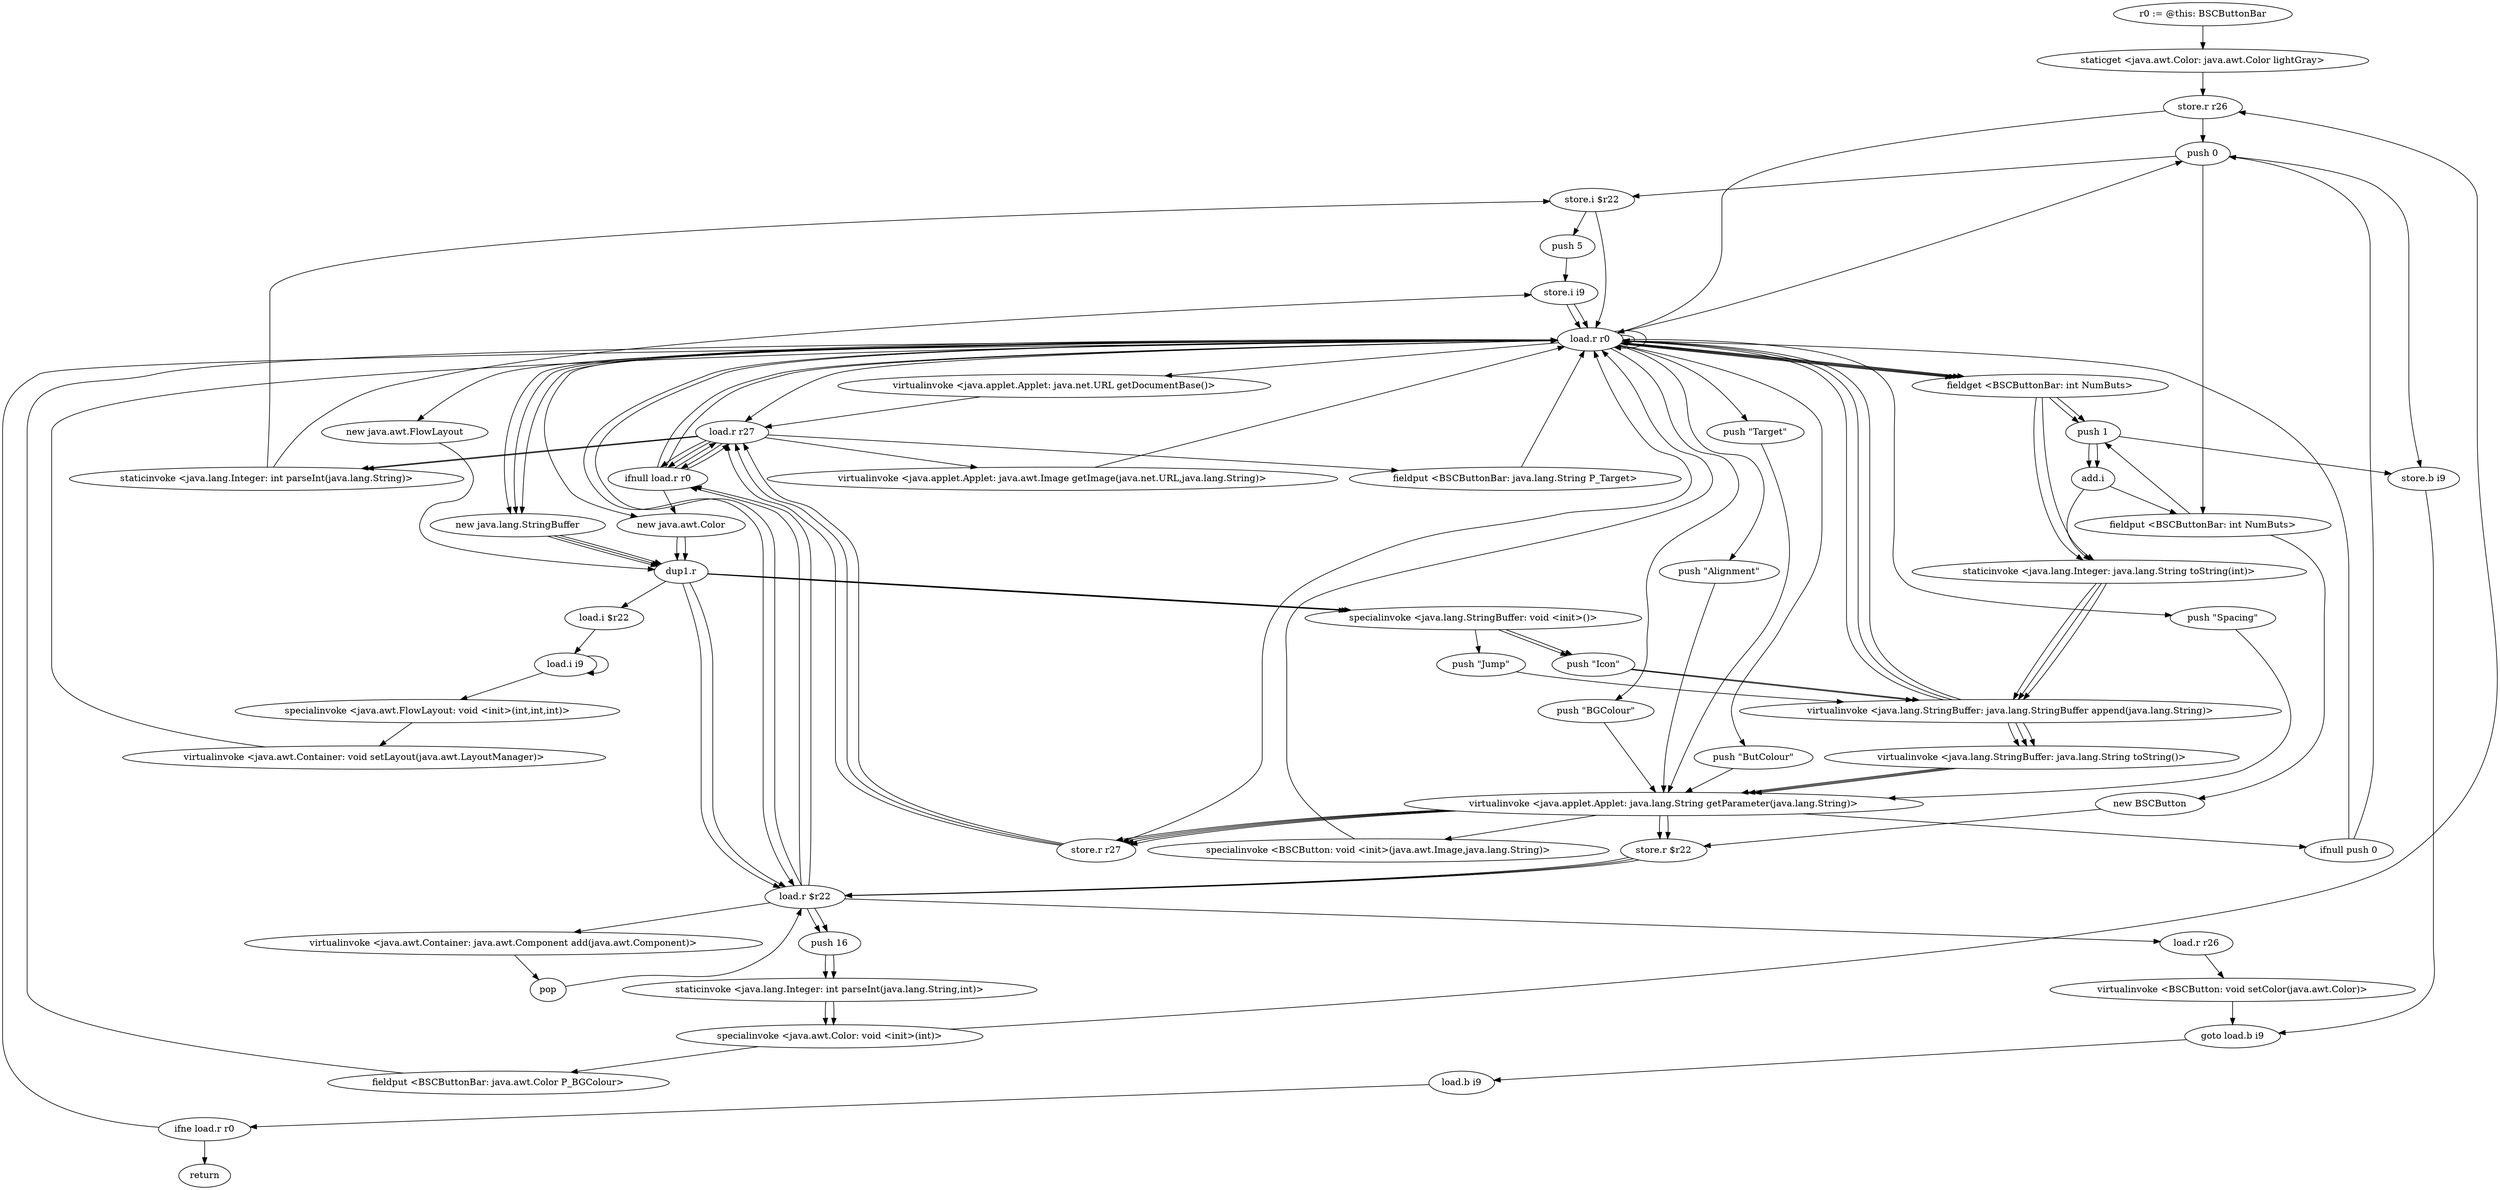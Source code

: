 digraph "" {
    "r0 := @this: BSCButtonBar"
    "staticget <java.awt.Color: java.awt.Color lightGray>"
    "r0 := @this: BSCButtonBar"->"staticget <java.awt.Color: java.awt.Color lightGray>";
    "store.r r26"
    "staticget <java.awt.Color: java.awt.Color lightGray>"->"store.r r26";
    "push 0"
    "store.r r26"->"push 0";
    "store.i $r22"
    "push 0"->"store.i $r22";
    "push 5"
    "store.i $r22"->"push 5";
    "store.i i9"
    "push 5"->"store.i i9";
    "load.r r0"
    "store.i i9"->"load.r r0";
    "push \"Target\""
    "load.r r0"->"push \"Target\"";
    "virtualinvoke <java.applet.Applet: java.lang.String getParameter(java.lang.String)>"
    "push \"Target\""->"virtualinvoke <java.applet.Applet: java.lang.String getParameter(java.lang.String)>";
    "store.r r27"
    "virtualinvoke <java.applet.Applet: java.lang.String getParameter(java.lang.String)>"->"store.r r27";
    "load.r r27"
    "store.r r27"->"load.r r27";
    "ifnull load.r r0"
    "load.r r27"->"ifnull load.r r0";
    "ifnull load.r r0"->"load.r r0";
    "load.r r0"->"load.r r27";
    "fieldput <BSCButtonBar: java.lang.String P_Target>"
    "load.r r27"->"fieldput <BSCButtonBar: java.lang.String P_Target>";
    "fieldput <BSCButtonBar: java.lang.String P_Target>"->"load.r r0";
    "push \"Alignment\""
    "load.r r0"->"push \"Alignment\"";
    "push \"Alignment\""->"virtualinvoke <java.applet.Applet: java.lang.String getParameter(java.lang.String)>";
    "virtualinvoke <java.applet.Applet: java.lang.String getParameter(java.lang.String)>"->"store.r r27";
    "store.r r27"->"load.r r27";
    "load.r r27"->"ifnull load.r r0";
    "ifnull load.r r0"->"load.r r27";
    "staticinvoke <java.lang.Integer: int parseInt(java.lang.String)>"
    "load.r r27"->"staticinvoke <java.lang.Integer: int parseInt(java.lang.String)>";
    "staticinvoke <java.lang.Integer: int parseInt(java.lang.String)>"->"store.i $r22";
    "store.i $r22"->"load.r r0";
    "push \"Spacing\""
    "load.r r0"->"push \"Spacing\"";
    "push \"Spacing\""->"virtualinvoke <java.applet.Applet: java.lang.String getParameter(java.lang.String)>";
    "virtualinvoke <java.applet.Applet: java.lang.String getParameter(java.lang.String)>"->"store.r r27";
    "store.r r27"->"load.r r27";
    "load.r r27"->"ifnull load.r r0";
    "ifnull load.r r0"->"load.r r27";
    "load.r r27"->"staticinvoke <java.lang.Integer: int parseInt(java.lang.String)>";
    "staticinvoke <java.lang.Integer: int parseInt(java.lang.String)>"->"store.i i9";
    "store.i i9"->"load.r r0";
    "new java.awt.FlowLayout"
    "load.r r0"->"new java.awt.FlowLayout";
    "dup1.r"
    "new java.awt.FlowLayout"->"dup1.r";
    "load.i $r22"
    "dup1.r"->"load.i $r22";
    "load.i i9"
    "load.i $r22"->"load.i i9";
    "load.i i9"->"load.i i9";
    "specialinvoke <java.awt.FlowLayout: void <init>(int,int,int)>"
    "load.i i9"->"specialinvoke <java.awt.FlowLayout: void <init>(int,int,int)>";
    "virtualinvoke <java.awt.Container: void setLayout(java.awt.LayoutManager)>"
    "specialinvoke <java.awt.FlowLayout: void <init>(int,int,int)>"->"virtualinvoke <java.awt.Container: void setLayout(java.awt.LayoutManager)>";
    "virtualinvoke <java.awt.Container: void setLayout(java.awt.LayoutManager)>"->"load.r r0";
    "push \"BGColour\""
    "load.r r0"->"push \"BGColour\"";
    "push \"BGColour\""->"virtualinvoke <java.applet.Applet: java.lang.String getParameter(java.lang.String)>";
    "store.r $r22"
    "virtualinvoke <java.applet.Applet: java.lang.String getParameter(java.lang.String)>"->"store.r $r22";
    "load.r $r22"
    "store.r $r22"->"load.r $r22";
    "load.r $r22"->"ifnull load.r r0";
    "ifnull load.r r0"->"load.r r0";
    "new java.awt.Color"
    "load.r r0"->"new java.awt.Color";
    "new java.awt.Color"->"dup1.r";
    "dup1.r"->"load.r $r22";
    "push 16"
    "load.r $r22"->"push 16";
    "staticinvoke <java.lang.Integer: int parseInt(java.lang.String,int)>"
    "push 16"->"staticinvoke <java.lang.Integer: int parseInt(java.lang.String,int)>";
    "specialinvoke <java.awt.Color: void <init>(int)>"
    "staticinvoke <java.lang.Integer: int parseInt(java.lang.String,int)>"->"specialinvoke <java.awt.Color: void <init>(int)>";
    "fieldput <BSCButtonBar: java.awt.Color P_BGColour>"
    "specialinvoke <java.awt.Color: void <init>(int)>"->"fieldput <BSCButtonBar: java.awt.Color P_BGColour>";
    "fieldput <BSCButtonBar: java.awt.Color P_BGColour>"->"load.r r0";
    "push \"ButColour\""
    "load.r r0"->"push \"ButColour\"";
    "push \"ButColour\""->"virtualinvoke <java.applet.Applet: java.lang.String getParameter(java.lang.String)>";
    "virtualinvoke <java.applet.Applet: java.lang.String getParameter(java.lang.String)>"->"store.r $r22";
    "store.r $r22"->"load.r $r22";
    "load.r $r22"->"ifnull load.r r0";
    "ifnull load.r r0"->"new java.awt.Color";
    "new java.awt.Color"->"dup1.r";
    "dup1.r"->"load.r $r22";
    "load.r $r22"->"push 16";
    "push 16"->"staticinvoke <java.lang.Integer: int parseInt(java.lang.String,int)>";
    "staticinvoke <java.lang.Integer: int parseInt(java.lang.String,int)>"->"specialinvoke <java.awt.Color: void <init>(int)>";
    "specialinvoke <java.awt.Color: void <init>(int)>"->"store.r r26";
    "store.r r26"->"load.r r0";
    "load.r r0"->"push 0";
    "fieldput <BSCButtonBar: int NumButs>"
    "push 0"->"fieldput <BSCButtonBar: int NumButs>";
    "push 1"
    "fieldput <BSCButtonBar: int NumButs>"->"push 1";
    "store.b i9"
    "push 1"->"store.b i9";
    "goto load.b i9"
    "store.b i9"->"goto load.b i9";
    "load.b i9"
    "goto load.b i9"->"load.b i9";
    "ifne load.r r0"
    "load.b i9"->"ifne load.r r0";
    "return"
    "ifne load.r r0"->"return";
    "ifne load.r r0"->"load.r r0";
    "new java.lang.StringBuffer"
    "load.r r0"->"new java.lang.StringBuffer";
    "new java.lang.StringBuffer"->"dup1.r";
    "specialinvoke <java.lang.StringBuffer: void <init>()>"
    "dup1.r"->"specialinvoke <java.lang.StringBuffer: void <init>()>";
    "push \"Icon\""
    "specialinvoke <java.lang.StringBuffer: void <init>()>"->"push \"Icon\"";
    "virtualinvoke <java.lang.StringBuffer: java.lang.StringBuffer append(java.lang.String)>"
    "push \"Icon\""->"virtualinvoke <java.lang.StringBuffer: java.lang.StringBuffer append(java.lang.String)>";
    "virtualinvoke <java.lang.StringBuffer: java.lang.StringBuffer append(java.lang.String)>"->"load.r r0";
    "fieldget <BSCButtonBar: int NumButs>"
    "load.r r0"->"fieldget <BSCButtonBar: int NumButs>";
    "fieldget <BSCButtonBar: int NumButs>"->"push 1";
    "add.i"
    "push 1"->"add.i";
    "staticinvoke <java.lang.Integer: java.lang.String toString(int)>"
    "add.i"->"staticinvoke <java.lang.Integer: java.lang.String toString(int)>";
    "staticinvoke <java.lang.Integer: java.lang.String toString(int)>"->"virtualinvoke <java.lang.StringBuffer: java.lang.StringBuffer append(java.lang.String)>";
    "virtualinvoke <java.lang.StringBuffer: java.lang.String toString()>"
    "virtualinvoke <java.lang.StringBuffer: java.lang.StringBuffer append(java.lang.String)>"->"virtualinvoke <java.lang.StringBuffer: java.lang.String toString()>";
    "virtualinvoke <java.lang.StringBuffer: java.lang.String toString()>"->"virtualinvoke <java.applet.Applet: java.lang.String getParameter(java.lang.String)>";
    "ifnull push 0"
    "virtualinvoke <java.applet.Applet: java.lang.String getParameter(java.lang.String)>"->"ifnull push 0";
    "ifnull push 0"->"load.r r0";
    "load.r r0"->"load.r r0";
    "load.r r0"->"fieldget <BSCButtonBar: int NumButs>";
    "fieldget <BSCButtonBar: int NumButs>"->"push 1";
    "push 1"->"add.i";
    "add.i"->"fieldput <BSCButtonBar: int NumButs>";
    "new BSCButton"
    "fieldput <BSCButtonBar: int NumButs>"->"new BSCButton";
    "new BSCButton"->"store.r $r22";
    "store.r $r22"->"load.r $r22";
    "load.r $r22"->"load.r r0";
    "load.r r0"->"load.r r0";
    "load.r r0"->"new java.lang.StringBuffer";
    "new java.lang.StringBuffer"->"dup1.r";
    "dup1.r"->"specialinvoke <java.lang.StringBuffer: void <init>()>";
    "specialinvoke <java.lang.StringBuffer: void <init>()>"->"push \"Icon\"";
    "push \"Icon\""->"virtualinvoke <java.lang.StringBuffer: java.lang.StringBuffer append(java.lang.String)>";
    "virtualinvoke <java.lang.StringBuffer: java.lang.StringBuffer append(java.lang.String)>"->"load.r r0";
    "load.r r0"->"fieldget <BSCButtonBar: int NumButs>";
    "fieldget <BSCButtonBar: int NumButs>"->"staticinvoke <java.lang.Integer: java.lang.String toString(int)>";
    "staticinvoke <java.lang.Integer: java.lang.String toString(int)>"->"virtualinvoke <java.lang.StringBuffer: java.lang.StringBuffer append(java.lang.String)>";
    "virtualinvoke <java.lang.StringBuffer: java.lang.StringBuffer append(java.lang.String)>"->"virtualinvoke <java.lang.StringBuffer: java.lang.String toString()>";
    "virtualinvoke <java.lang.StringBuffer: java.lang.String toString()>"->"virtualinvoke <java.applet.Applet: java.lang.String getParameter(java.lang.String)>";
    "virtualinvoke <java.applet.Applet: java.lang.String getParameter(java.lang.String)>"->"store.r r27";
    "store.r r27"->"load.r r0";
    "virtualinvoke <java.applet.Applet: java.net.URL getDocumentBase()>"
    "load.r r0"->"virtualinvoke <java.applet.Applet: java.net.URL getDocumentBase()>";
    "virtualinvoke <java.applet.Applet: java.net.URL getDocumentBase()>"->"load.r r27";
    "virtualinvoke <java.applet.Applet: java.awt.Image getImage(java.net.URL,java.lang.String)>"
    "load.r r27"->"virtualinvoke <java.applet.Applet: java.awt.Image getImage(java.net.URL,java.lang.String)>";
    "virtualinvoke <java.applet.Applet: java.awt.Image getImage(java.net.URL,java.lang.String)>"->"load.r r0";
    "load.r r0"->"new java.lang.StringBuffer";
    "new java.lang.StringBuffer"->"dup1.r";
    "dup1.r"->"specialinvoke <java.lang.StringBuffer: void <init>()>";
    "push \"Jump\""
    "specialinvoke <java.lang.StringBuffer: void <init>()>"->"push \"Jump\"";
    "push \"Jump\""->"virtualinvoke <java.lang.StringBuffer: java.lang.StringBuffer append(java.lang.String)>";
    "virtualinvoke <java.lang.StringBuffer: java.lang.StringBuffer append(java.lang.String)>"->"load.r r0";
    "load.r r0"->"fieldget <BSCButtonBar: int NumButs>";
    "fieldget <BSCButtonBar: int NumButs>"->"staticinvoke <java.lang.Integer: java.lang.String toString(int)>";
    "staticinvoke <java.lang.Integer: java.lang.String toString(int)>"->"virtualinvoke <java.lang.StringBuffer: java.lang.StringBuffer append(java.lang.String)>";
    "virtualinvoke <java.lang.StringBuffer: java.lang.StringBuffer append(java.lang.String)>"->"virtualinvoke <java.lang.StringBuffer: java.lang.String toString()>";
    "virtualinvoke <java.lang.StringBuffer: java.lang.String toString()>"->"virtualinvoke <java.applet.Applet: java.lang.String getParameter(java.lang.String)>";
    "specialinvoke <BSCButton: void <init>(java.awt.Image,java.lang.String)>"
    "virtualinvoke <java.applet.Applet: java.lang.String getParameter(java.lang.String)>"->"specialinvoke <BSCButton: void <init>(java.awt.Image,java.lang.String)>";
    "specialinvoke <BSCButton: void <init>(java.awt.Image,java.lang.String)>"->"load.r r0";
    "load.r r0"->"load.r $r22";
    "virtualinvoke <java.awt.Container: java.awt.Component add(java.awt.Component)>"
    "load.r $r22"->"virtualinvoke <java.awt.Container: java.awt.Component add(java.awt.Component)>";
    "pop"
    "virtualinvoke <java.awt.Container: java.awt.Component add(java.awt.Component)>"->"pop";
    "pop"->"load.r $r22";
    "load.r r26"
    "load.r $r22"->"load.r r26";
    "virtualinvoke <BSCButton: void setColor(java.awt.Color)>"
    "load.r r26"->"virtualinvoke <BSCButton: void setColor(java.awt.Color)>";
    "virtualinvoke <BSCButton: void setColor(java.awt.Color)>"->"goto load.b i9";
    "ifnull push 0"->"push 0";
    "push 0"->"store.b i9";
}
